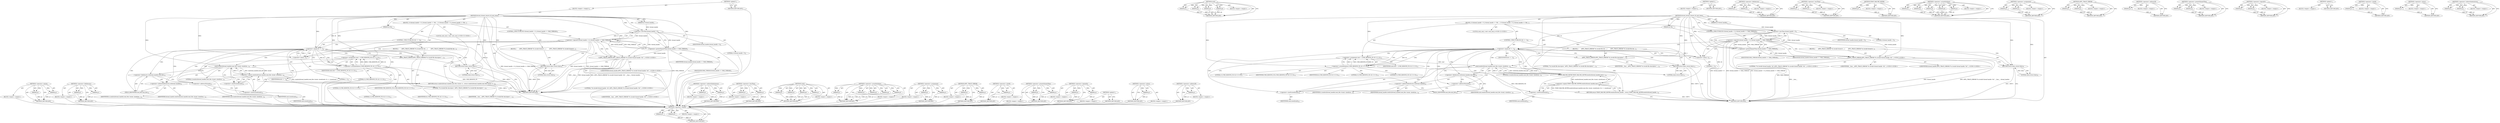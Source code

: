 digraph "&lt;operator&gt;.indirectIndexAccess" {
vulnerable_107 [label=<(METHOD,&lt;operator&gt;.equals)>];
vulnerable_108 [label=<(PARAM,p1)>];
vulnerable_109 [label=<(PARAM,p2)>];
vulnerable_110 [label=<(BLOCK,&lt;empty&gt;,&lt;empty&gt;)>];
vulnerable_111 [label=<(METHOD_RETURN,ANY)>];
vulnerable_136 [label=<(METHOD,&lt;operator&gt;.fieldAccess)>];
vulnerable_137 [label=<(PARAM,p1)>];
vulnerable_138 [label=<(PARAM,p2)>];
vulnerable_139 [label=<(BLOCK,&lt;empty&gt;,&lt;empty&gt;)>];
vulnerable_140 [label=<(METHOD_RETURN,ANY)>];
vulnerable_6 [label=<(METHOD,&lt;global&gt;)<SUB>1</SUB>>];
vulnerable_7 [label=<(BLOCK,&lt;empty&gt;,&lt;empty&gt;)<SUB>1</SUB>>];
vulnerable_8 [label=<(METHOD,btsock_thread_remove_fd_and_close)<SUB>1</SUB>>];
vulnerable_9 [label=<(PARAM,int thread_handle)<SUB>1</SUB>>];
vulnerable_10 [label=<(PARAM,int fd)<SUB>1</SUB>>];
vulnerable_11 [label=<(BLOCK,{
 if (thread_handle &lt; 0 || thread_handle &gt;= MA...,{
 if (thread_handle &lt; 0 || thread_handle &gt;= MA...)<SUB>2</SUB>>];
vulnerable_12 [label=<(CONTROL_STRUCTURE,IF,if (thread_handle &lt; 0 || thread_handle &gt;= MAX_THREAD))<SUB>3</SUB>>];
vulnerable_13 [label=<(&lt;operator&gt;.logicalOr,thread_handle &lt; 0 || thread_handle &gt;= MAX_THREAD)<SUB>3</SUB>>];
vulnerable_14 [label=<(&lt;operator&gt;.lessThan,thread_handle &lt; 0)<SUB>3</SUB>>];
vulnerable_15 [label=<(IDENTIFIER,thread_handle,thread_handle &lt; 0)<SUB>3</SUB>>];
vulnerable_16 [label=<(LITERAL,0,thread_handle &lt; 0)<SUB>3</SUB>>];
vulnerable_17 [label=<(&lt;operator&gt;.greaterEqualsThan,thread_handle &gt;= MAX_THREAD)<SUB>3</SUB>>];
vulnerable_18 [label=<(IDENTIFIER,thread_handle,thread_handle &gt;= MAX_THREAD)<SUB>3</SUB>>];
vulnerable_19 [label=<(IDENTIFIER,MAX_THREAD,thread_handle &gt;= MAX_THREAD)<SUB>3</SUB>>];
vulnerable_20 [label=<(BLOCK,{
        APPL_TRACE_ERROR(&quot;%s invalid thread h...,{
        APPL_TRACE_ERROR(&quot;%s invalid thread h...)<SUB>4</SUB>>];
vulnerable_21 [label="<(APPL_TRACE_ERROR,APPL_TRACE_ERROR(&quot;%s invalid thread handle: %d&quot;...)<SUB>5</SUB>>"];
vulnerable_22 [label="<(LITERAL,&quot;%s invalid thread handle: %d&quot;,APPL_TRACE_ERROR(&quot;%s invalid thread handle: %d&quot;...)<SUB>5</SUB>>"];
vulnerable_23 [label="<(IDENTIFIER,__func__,APPL_TRACE_ERROR(&quot;%s invalid thread handle: %d&quot;...)<SUB>5</SUB>>"];
vulnerable_24 [label="<(IDENTIFIER,thread_handle,APPL_TRACE_ERROR(&quot;%s invalid thread handle: %d&quot;...)<SUB>5</SUB>>"];
vulnerable_25 [label=<(RETURN,return false;,return false;)<SUB>6</SUB>>];
vulnerable_26 [label=<(LITERAL,false,return false;)<SUB>6</SUB>>];
vulnerable_27 [label=<(CONTROL_STRUCTURE,IF,if (fd == -1))<SUB>8</SUB>>];
vulnerable_28 [label=<(&lt;operator&gt;.equals,fd == -1)<SUB>8</SUB>>];
vulnerable_29 [label=<(IDENTIFIER,fd,fd == -1)<SUB>8</SUB>>];
vulnerable_30 [label=<(&lt;operator&gt;.minus,-1)<SUB>8</SUB>>];
vulnerable_31 [label=<(LITERAL,1,-1)<SUB>8</SUB>>];
vulnerable_32 [label=<(BLOCK,{
        APPL_TRACE_ERROR(&quot;%s invalid file des...,{
        APPL_TRACE_ERROR(&quot;%s invalid file des...)<SUB>9</SUB>>];
vulnerable_33 [label=<(APPL_TRACE_ERROR,APPL_TRACE_ERROR(&quot;%s invalid file descriptor.&quot;,...)<SUB>10</SUB>>];
vulnerable_34 [label=<(LITERAL,&quot;%s invalid file descriptor.&quot;,APPL_TRACE_ERROR(&quot;%s invalid file descriptor.&quot;,...)<SUB>10</SUB>>];
vulnerable_35 [label=<(IDENTIFIER,__func__,APPL_TRACE_ERROR(&quot;%s invalid file descriptor.&quot;,...)<SUB>10</SUB>>];
vulnerable_36 [label=<(RETURN,return false;,return false;)<SUB>11</SUB>>];
vulnerable_37 [label=<(LITERAL,false,return false;)<SUB>11</SUB>>];
vulnerable_38 [label="<(LOCAL,sock_cmd_t cmd: sock_cmd_t)<SUB>15</SUB>>"];
vulnerable_39 [label=<(&lt;operator&gt;.assignment,cmd = {CMD_REMOVE_FD, fd, 0, 0, 0})<SUB>15</SUB>>];
vulnerable_40 [label=<(IDENTIFIER,cmd,cmd = {CMD_REMOVE_FD, fd, 0, 0, 0})<SUB>15</SUB>>];
vulnerable_41 [label=<(&lt;operator&gt;.arrayInitializer,{CMD_REMOVE_FD, fd, 0, 0, 0})<SUB>15</SUB>>];
vulnerable_42 [label=<(IDENTIFIER,CMD_REMOVE_FD,{CMD_REMOVE_FD, fd, 0, 0, 0})<SUB>15</SUB>>];
vulnerable_43 [label=<(IDENTIFIER,fd,{CMD_REMOVE_FD, fd, 0, 0, 0})<SUB>15</SUB>>];
vulnerable_44 [label=<(LITERAL,0,{CMD_REMOVE_FD, fd, 0, 0, 0})<SUB>15</SUB>>];
vulnerable_45 [label=<(LITERAL,0,{CMD_REMOVE_FD, fd, 0, 0, 0})<SUB>15</SUB>>];
vulnerable_46 [label=<(LITERAL,0,{CMD_REMOVE_FD, fd, 0, 0, 0})<SUB>15</SUB>>];
vulnerable_47 [label=<(RETURN,return send(ts[thread_handle].cmd_fdw, &amp;cmd, si...,return send(ts[thread_handle].cmd_fdw, &amp;cmd, si...)<SUB>16</SUB>>];
vulnerable_48 [label=<(&lt;operator&gt;.equals,send(ts[thread_handle].cmd_fdw, &amp;cmd, sizeof(cm...)<SUB>16</SUB>>];
vulnerable_49 [label=<(send,send(ts[thread_handle].cmd_fdw, &amp;cmd, sizeof(cm...)<SUB>16</SUB>>];
vulnerable_50 [label=<(&lt;operator&gt;.fieldAccess,ts[thread_handle].cmd_fdw)<SUB>16</SUB>>];
vulnerable_51 [label=<(&lt;operator&gt;.indirectIndexAccess,ts[thread_handle])<SUB>16</SUB>>];
vulnerable_52 [label=<(IDENTIFIER,ts,send(ts[thread_handle].cmd_fdw, &amp;cmd, sizeof(cm...)<SUB>16</SUB>>];
vulnerable_53 [label=<(IDENTIFIER,thread_handle,send(ts[thread_handle].cmd_fdw, &amp;cmd, sizeof(cm...)<SUB>16</SUB>>];
vulnerable_54 [label=<(FIELD_IDENTIFIER,cmd_fdw,cmd_fdw)<SUB>16</SUB>>];
vulnerable_55 [label=<(&lt;operator&gt;.addressOf,&amp;cmd)<SUB>16</SUB>>];
vulnerable_56 [label=<(IDENTIFIER,cmd,send(ts[thread_handle].cmd_fdw, &amp;cmd, sizeof(cm...)<SUB>16</SUB>>];
vulnerable_57 [label=<(&lt;operator&gt;.sizeOf,sizeof(cmd))<SUB>16</SUB>>];
vulnerable_58 [label=<(IDENTIFIER,cmd,sizeof(cmd))<SUB>16</SUB>>];
vulnerable_59 [label=<(LITERAL,0,send(ts[thread_handle].cmd_fdw, &amp;cmd, sizeof(cm...)<SUB>16</SUB>>];
vulnerable_60 [label=<(&lt;operator&gt;.sizeOf,sizeof(cmd))<SUB>16</SUB>>];
vulnerable_61 [label=<(IDENTIFIER,cmd,sizeof(cmd))<SUB>16</SUB>>];
vulnerable_62 [label=<(METHOD_RETURN,bool)<SUB>1</SUB>>];
vulnerable_64 [label=<(METHOD_RETURN,ANY)<SUB>1</SUB>>];
vulnerable_141 [label=<(METHOD,&lt;operator&gt;.indirectIndexAccess)>];
vulnerable_142 [label=<(PARAM,p1)>];
vulnerable_143 [label=<(PARAM,p2)>];
vulnerable_144 [label=<(BLOCK,&lt;empty&gt;,&lt;empty&gt;)>];
vulnerable_145 [label=<(METHOD_RETURN,ANY)>];
vulnerable_92 [label=<(METHOD,&lt;operator&gt;.lessThan)>];
vulnerable_93 [label=<(PARAM,p1)>];
vulnerable_94 [label=<(PARAM,p2)>];
vulnerable_95 [label=<(BLOCK,&lt;empty&gt;,&lt;empty&gt;)>];
vulnerable_96 [label=<(METHOD_RETURN,ANY)>];
vulnerable_129 [label=<(METHOD,send)>];
vulnerable_130 [label=<(PARAM,p1)>];
vulnerable_131 [label=<(PARAM,p2)>];
vulnerable_132 [label=<(PARAM,p3)>];
vulnerable_133 [label=<(PARAM,p4)>];
vulnerable_134 [label=<(BLOCK,&lt;empty&gt;,&lt;empty&gt;)>];
vulnerable_135 [label=<(METHOD_RETURN,ANY)>];
vulnerable_121 [label=<(METHOD,&lt;operator&gt;.arrayInitializer)>];
vulnerable_122 [label=<(PARAM,p1)>];
vulnerable_123 [label=<(PARAM,p2)>];
vulnerable_124 [label=<(PARAM,p3)>];
vulnerable_125 [label=<(PARAM,p4)>];
vulnerable_126 [label=<(PARAM,p5)>];
vulnerable_127 [label=<(BLOCK,&lt;empty&gt;,&lt;empty&gt;)>];
vulnerable_128 [label=<(METHOD_RETURN,ANY)>];
vulnerable_116 [label=<(METHOD,&lt;operator&gt;.assignment)>];
vulnerable_117 [label=<(PARAM,p1)>];
vulnerable_118 [label=<(PARAM,p2)>];
vulnerable_119 [label=<(BLOCK,&lt;empty&gt;,&lt;empty&gt;)>];
vulnerable_120 [label=<(METHOD_RETURN,ANY)>];
vulnerable_102 [label=<(METHOD,APPL_TRACE_ERROR)>];
vulnerable_103 [label=<(PARAM,p1)>];
vulnerable_104 [label=<(PARAM,p2)>];
vulnerable_105 [label=<(BLOCK,&lt;empty&gt;,&lt;empty&gt;)>];
vulnerable_106 [label=<(METHOD_RETURN,ANY)>];
vulnerable_150 [label=<(METHOD,&lt;operator&gt;.sizeOf)>];
vulnerable_151 [label=<(PARAM,p1)>];
vulnerable_152 [label=<(BLOCK,&lt;empty&gt;,&lt;empty&gt;)>];
vulnerable_153 [label=<(METHOD_RETURN,ANY)>];
vulnerable_97 [label=<(METHOD,&lt;operator&gt;.greaterEqualsThan)>];
vulnerable_98 [label=<(PARAM,p1)>];
vulnerable_99 [label=<(PARAM,p2)>];
vulnerable_100 [label=<(BLOCK,&lt;empty&gt;,&lt;empty&gt;)>];
vulnerable_101 [label=<(METHOD_RETURN,ANY)>];
vulnerable_87 [label=<(METHOD,&lt;operator&gt;.logicalOr)>];
vulnerable_88 [label=<(PARAM,p1)>];
vulnerable_89 [label=<(PARAM,p2)>];
vulnerable_90 [label=<(BLOCK,&lt;empty&gt;,&lt;empty&gt;)>];
vulnerable_91 [label=<(METHOD_RETURN,ANY)>];
vulnerable_81 [label=<(METHOD,&lt;global&gt;)<SUB>1</SUB>>];
vulnerable_82 [label=<(BLOCK,&lt;empty&gt;,&lt;empty&gt;)>];
vulnerable_83 [label=<(METHOD_RETURN,ANY)>];
vulnerable_112 [label=<(METHOD,&lt;operator&gt;.minus)>];
vulnerable_113 [label=<(PARAM,p1)>];
vulnerable_114 [label=<(BLOCK,&lt;empty&gt;,&lt;empty&gt;)>];
vulnerable_115 [label=<(METHOD_RETURN,ANY)>];
vulnerable_146 [label=<(METHOD,&lt;operator&gt;.addressOf)>];
vulnerable_147 [label=<(PARAM,p1)>];
vulnerable_148 [label=<(BLOCK,&lt;empty&gt;,&lt;empty&gt;)>];
vulnerable_149 [label=<(METHOD_RETURN,ANY)>];
fixed_108 [label=<(METHOD,&lt;operator&gt;.equals)>];
fixed_109 [label=<(PARAM,p1)>];
fixed_110 [label=<(PARAM,p2)>];
fixed_111 [label=<(BLOCK,&lt;empty&gt;,&lt;empty&gt;)>];
fixed_112 [label=<(METHOD_RETURN,ANY)>];
fixed_134 [label=<(METHOD,send)>];
fixed_135 [label=<(PARAM,p1)>];
fixed_136 [label=<(PARAM,p2)>];
fixed_137 [label=<(PARAM,p3)>];
fixed_138 [label=<(PARAM,p4)>];
fixed_139 [label=<(BLOCK,&lt;empty&gt;,&lt;empty&gt;)>];
fixed_140 [label=<(METHOD_RETURN,ANY)>];
fixed_6 [label=<(METHOD,&lt;global&gt;)<SUB>1</SUB>>];
fixed_7 [label=<(BLOCK,&lt;empty&gt;,&lt;empty&gt;)<SUB>1</SUB>>];
fixed_8 [label=<(METHOD,btsock_thread_remove_fd_and_close)<SUB>1</SUB>>];
fixed_9 [label=<(PARAM,int thread_handle)<SUB>1</SUB>>];
fixed_10 [label=<(PARAM,int fd)<SUB>1</SUB>>];
fixed_11 [label=<(BLOCK,{
 if (thread_handle &lt; 0 || thread_handle &gt;= MA...,{
 if (thread_handle &lt; 0 || thread_handle &gt;= MA...)<SUB>2</SUB>>];
fixed_12 [label=<(CONTROL_STRUCTURE,IF,if (thread_handle &lt; 0 || thread_handle &gt;= MAX_THREAD))<SUB>3</SUB>>];
fixed_13 [label=<(&lt;operator&gt;.logicalOr,thread_handle &lt; 0 || thread_handle &gt;= MAX_THREAD)<SUB>3</SUB>>];
fixed_14 [label=<(&lt;operator&gt;.lessThan,thread_handle &lt; 0)<SUB>3</SUB>>];
fixed_15 [label=<(IDENTIFIER,thread_handle,thread_handle &lt; 0)<SUB>3</SUB>>];
fixed_16 [label=<(LITERAL,0,thread_handle &lt; 0)<SUB>3</SUB>>];
fixed_17 [label=<(&lt;operator&gt;.greaterEqualsThan,thread_handle &gt;= MAX_THREAD)<SUB>3</SUB>>];
fixed_18 [label=<(IDENTIFIER,thread_handle,thread_handle &gt;= MAX_THREAD)<SUB>3</SUB>>];
fixed_19 [label=<(IDENTIFIER,MAX_THREAD,thread_handle &gt;= MAX_THREAD)<SUB>3</SUB>>];
fixed_20 [label=<(BLOCK,{
        APPL_TRACE_ERROR(&quot;%s invalid thread h...,{
        APPL_TRACE_ERROR(&quot;%s invalid thread h...)<SUB>4</SUB>>];
fixed_21 [label="<(APPL_TRACE_ERROR,APPL_TRACE_ERROR(&quot;%s invalid thread handle: %d&quot;...)<SUB>5</SUB>>"];
fixed_22 [label="<(LITERAL,&quot;%s invalid thread handle: %d&quot;,APPL_TRACE_ERROR(&quot;%s invalid thread handle: %d&quot;...)<SUB>5</SUB>>"];
fixed_23 [label="<(IDENTIFIER,__func__,APPL_TRACE_ERROR(&quot;%s invalid thread handle: %d&quot;...)<SUB>5</SUB>>"];
fixed_24 [label="<(IDENTIFIER,thread_handle,APPL_TRACE_ERROR(&quot;%s invalid thread handle: %d&quot;...)<SUB>5</SUB>>"];
fixed_25 [label=<(RETURN,return false;,return false;)<SUB>6</SUB>>];
fixed_26 [label=<(LITERAL,false,return false;)<SUB>6</SUB>>];
fixed_27 [label=<(CONTROL_STRUCTURE,IF,if (fd == -1))<SUB>8</SUB>>];
fixed_28 [label=<(&lt;operator&gt;.equals,fd == -1)<SUB>8</SUB>>];
fixed_29 [label=<(IDENTIFIER,fd,fd == -1)<SUB>8</SUB>>];
fixed_30 [label=<(&lt;operator&gt;.minus,-1)<SUB>8</SUB>>];
fixed_31 [label=<(LITERAL,1,-1)<SUB>8</SUB>>];
fixed_32 [label=<(BLOCK,{
        APPL_TRACE_ERROR(&quot;%s invalid file des...,{
        APPL_TRACE_ERROR(&quot;%s invalid file des...)<SUB>9</SUB>>];
fixed_33 [label=<(APPL_TRACE_ERROR,APPL_TRACE_ERROR(&quot;%s invalid file descriptor.&quot;,...)<SUB>10</SUB>>];
fixed_34 [label=<(LITERAL,&quot;%s invalid file descriptor.&quot;,APPL_TRACE_ERROR(&quot;%s invalid file descriptor.&quot;,...)<SUB>10</SUB>>];
fixed_35 [label=<(IDENTIFIER,__func__,APPL_TRACE_ERROR(&quot;%s invalid file descriptor.&quot;,...)<SUB>10</SUB>>];
fixed_36 [label=<(RETURN,return false;,return false;)<SUB>11</SUB>>];
fixed_37 [label=<(LITERAL,false,return false;)<SUB>11</SUB>>];
fixed_38 [label="<(LOCAL,sock_cmd_t cmd: sock_cmd_t)<SUB>15</SUB>>"];
fixed_39 [label=<(&lt;operator&gt;.assignment,cmd = {CMD_REMOVE_FD, fd, 0, 0, 0})<SUB>15</SUB>>];
fixed_40 [label=<(IDENTIFIER,cmd,cmd = {CMD_REMOVE_FD, fd, 0, 0, 0})<SUB>15</SUB>>];
fixed_41 [label=<(&lt;operator&gt;.arrayInitializer,{CMD_REMOVE_FD, fd, 0, 0, 0})<SUB>15</SUB>>];
fixed_42 [label=<(IDENTIFIER,CMD_REMOVE_FD,{CMD_REMOVE_FD, fd, 0, 0, 0})<SUB>15</SUB>>];
fixed_43 [label=<(IDENTIFIER,fd,{CMD_REMOVE_FD, fd, 0, 0, 0})<SUB>15</SUB>>];
fixed_44 [label=<(LITERAL,0,{CMD_REMOVE_FD, fd, 0, 0, 0})<SUB>15</SUB>>];
fixed_45 [label=<(LITERAL,0,{CMD_REMOVE_FD, fd, 0, 0, 0})<SUB>15</SUB>>];
fixed_46 [label=<(LITERAL,0,{CMD_REMOVE_FD, fd, 0, 0, 0})<SUB>15</SUB>>];
fixed_47 [label=<(RETURN,return TEMP_FAILURE_RETRY(send(ts[thread_handle...,return TEMP_FAILURE_RETRY(send(ts[thread_handle...)<SUB>16</SUB>>];
fixed_48 [label=<(&lt;operator&gt;.equals,TEMP_FAILURE_RETRY(send(ts[thread_handle].cmd_f...)<SUB>16</SUB>>];
fixed_49 [label=<(TEMP_FAILURE_RETRY,TEMP_FAILURE_RETRY(send(ts[thread_handle].cmd_f...)<SUB>16</SUB>>];
fixed_50 [label=<(send,send(ts[thread_handle].cmd_fdw, &amp;cmd, sizeof(cm...)<SUB>16</SUB>>];
fixed_51 [label=<(&lt;operator&gt;.fieldAccess,ts[thread_handle].cmd_fdw)<SUB>16</SUB>>];
fixed_52 [label=<(&lt;operator&gt;.indirectIndexAccess,ts[thread_handle])<SUB>16</SUB>>];
fixed_53 [label=<(IDENTIFIER,ts,send(ts[thread_handle].cmd_fdw, &amp;cmd, sizeof(cm...)<SUB>16</SUB>>];
fixed_54 [label=<(IDENTIFIER,thread_handle,send(ts[thread_handle].cmd_fdw, &amp;cmd, sizeof(cm...)<SUB>16</SUB>>];
fixed_55 [label=<(FIELD_IDENTIFIER,cmd_fdw,cmd_fdw)<SUB>16</SUB>>];
fixed_56 [label=<(&lt;operator&gt;.addressOf,&amp;cmd)<SUB>16</SUB>>];
fixed_57 [label=<(IDENTIFIER,cmd,send(ts[thread_handle].cmd_fdw, &amp;cmd, sizeof(cm...)<SUB>16</SUB>>];
fixed_58 [label=<(&lt;operator&gt;.sizeOf,sizeof(cmd))<SUB>16</SUB>>];
fixed_59 [label=<(IDENTIFIER,cmd,sizeof(cmd))<SUB>16</SUB>>];
fixed_60 [label=<(LITERAL,0,send(ts[thread_handle].cmd_fdw, &amp;cmd, sizeof(cm...)<SUB>16</SUB>>];
fixed_61 [label=<(&lt;operator&gt;.sizeOf,sizeof(cmd))<SUB>16</SUB>>];
fixed_62 [label=<(IDENTIFIER,cmd,sizeof(cmd))<SUB>16</SUB>>];
fixed_63 [label=<(METHOD_RETURN,bool)<SUB>1</SUB>>];
fixed_65 [label=<(METHOD_RETURN,ANY)<SUB>1</SUB>>];
fixed_141 [label=<(METHOD,&lt;operator&gt;.fieldAccess)>];
fixed_142 [label=<(PARAM,p1)>];
fixed_143 [label=<(PARAM,p2)>];
fixed_144 [label=<(BLOCK,&lt;empty&gt;,&lt;empty&gt;)>];
fixed_145 [label=<(METHOD_RETURN,ANY)>];
fixed_93 [label=<(METHOD,&lt;operator&gt;.lessThan)>];
fixed_94 [label=<(PARAM,p1)>];
fixed_95 [label=<(PARAM,p2)>];
fixed_96 [label=<(BLOCK,&lt;empty&gt;,&lt;empty&gt;)>];
fixed_97 [label=<(METHOD_RETURN,ANY)>];
fixed_130 [label=<(METHOD,TEMP_FAILURE_RETRY)>];
fixed_131 [label=<(PARAM,p1)>];
fixed_132 [label=<(BLOCK,&lt;empty&gt;,&lt;empty&gt;)>];
fixed_133 [label=<(METHOD_RETURN,ANY)>];
fixed_122 [label=<(METHOD,&lt;operator&gt;.arrayInitializer)>];
fixed_123 [label=<(PARAM,p1)>];
fixed_124 [label=<(PARAM,p2)>];
fixed_125 [label=<(PARAM,p3)>];
fixed_126 [label=<(PARAM,p4)>];
fixed_127 [label=<(PARAM,p5)>];
fixed_128 [label=<(BLOCK,&lt;empty&gt;,&lt;empty&gt;)>];
fixed_129 [label=<(METHOD_RETURN,ANY)>];
fixed_117 [label=<(METHOD,&lt;operator&gt;.assignment)>];
fixed_118 [label=<(PARAM,p1)>];
fixed_119 [label=<(PARAM,p2)>];
fixed_120 [label=<(BLOCK,&lt;empty&gt;,&lt;empty&gt;)>];
fixed_121 [label=<(METHOD_RETURN,ANY)>];
fixed_103 [label=<(METHOD,APPL_TRACE_ERROR)>];
fixed_104 [label=<(PARAM,p1)>];
fixed_105 [label=<(PARAM,p2)>];
fixed_106 [label=<(BLOCK,&lt;empty&gt;,&lt;empty&gt;)>];
fixed_107 [label=<(METHOD_RETURN,ANY)>];
fixed_151 [label=<(METHOD,&lt;operator&gt;.addressOf)>];
fixed_152 [label=<(PARAM,p1)>];
fixed_153 [label=<(BLOCK,&lt;empty&gt;,&lt;empty&gt;)>];
fixed_154 [label=<(METHOD_RETURN,ANY)>];
fixed_98 [label=<(METHOD,&lt;operator&gt;.greaterEqualsThan)>];
fixed_99 [label=<(PARAM,p1)>];
fixed_100 [label=<(PARAM,p2)>];
fixed_101 [label=<(BLOCK,&lt;empty&gt;,&lt;empty&gt;)>];
fixed_102 [label=<(METHOD_RETURN,ANY)>];
fixed_88 [label=<(METHOD,&lt;operator&gt;.logicalOr)>];
fixed_89 [label=<(PARAM,p1)>];
fixed_90 [label=<(PARAM,p2)>];
fixed_91 [label=<(BLOCK,&lt;empty&gt;,&lt;empty&gt;)>];
fixed_92 [label=<(METHOD_RETURN,ANY)>];
fixed_82 [label=<(METHOD,&lt;global&gt;)<SUB>1</SUB>>];
fixed_83 [label=<(BLOCK,&lt;empty&gt;,&lt;empty&gt;)>];
fixed_84 [label=<(METHOD_RETURN,ANY)>];
fixed_155 [label=<(METHOD,&lt;operator&gt;.sizeOf)>];
fixed_156 [label=<(PARAM,p1)>];
fixed_157 [label=<(BLOCK,&lt;empty&gt;,&lt;empty&gt;)>];
fixed_158 [label=<(METHOD_RETURN,ANY)>];
fixed_113 [label=<(METHOD,&lt;operator&gt;.minus)>];
fixed_114 [label=<(PARAM,p1)>];
fixed_115 [label=<(BLOCK,&lt;empty&gt;,&lt;empty&gt;)>];
fixed_116 [label=<(METHOD_RETURN,ANY)>];
fixed_146 [label=<(METHOD,&lt;operator&gt;.indirectIndexAccess)>];
fixed_147 [label=<(PARAM,p1)>];
fixed_148 [label=<(PARAM,p2)>];
fixed_149 [label=<(BLOCK,&lt;empty&gt;,&lt;empty&gt;)>];
fixed_150 [label=<(METHOD_RETURN,ANY)>];
vulnerable_107 -> vulnerable_108  [key=0, label="AST: "];
vulnerable_107 -> vulnerable_108  [key=1, label="DDG: "];
vulnerable_107 -> vulnerable_110  [key=0, label="AST: "];
vulnerable_107 -> vulnerable_109  [key=0, label="AST: "];
vulnerable_107 -> vulnerable_109  [key=1, label="DDG: "];
vulnerable_107 -> vulnerable_111  [key=0, label="AST: "];
vulnerable_107 -> vulnerable_111  [key=1, label="CFG: "];
vulnerable_108 -> vulnerable_111  [key=0, label="DDG: p1"];
vulnerable_109 -> vulnerable_111  [key=0, label="DDG: p2"];
vulnerable_110 -> fixed_108  [key=0];
vulnerable_111 -> fixed_108  [key=0];
vulnerable_136 -> vulnerable_137  [key=0, label="AST: "];
vulnerable_136 -> vulnerable_137  [key=1, label="DDG: "];
vulnerable_136 -> vulnerable_139  [key=0, label="AST: "];
vulnerable_136 -> vulnerable_138  [key=0, label="AST: "];
vulnerable_136 -> vulnerable_138  [key=1, label="DDG: "];
vulnerable_136 -> vulnerable_140  [key=0, label="AST: "];
vulnerable_136 -> vulnerable_140  [key=1, label="CFG: "];
vulnerable_137 -> vulnerable_140  [key=0, label="DDG: p1"];
vulnerable_138 -> vulnerable_140  [key=0, label="DDG: p2"];
vulnerable_139 -> fixed_108  [key=0];
vulnerable_140 -> fixed_108  [key=0];
vulnerable_6 -> vulnerable_7  [key=0, label="AST: "];
vulnerable_6 -> vulnerable_64  [key=0, label="AST: "];
vulnerable_6 -> vulnerable_64  [key=1, label="CFG: "];
vulnerable_7 -> vulnerable_8  [key=0, label="AST: "];
vulnerable_8 -> vulnerable_9  [key=0, label="AST: "];
vulnerable_8 -> vulnerable_9  [key=1, label="DDG: "];
vulnerable_8 -> vulnerable_10  [key=0, label="AST: "];
vulnerable_8 -> vulnerable_10  [key=1, label="DDG: "];
vulnerable_8 -> vulnerable_11  [key=0, label="AST: "];
vulnerable_8 -> vulnerable_62  [key=0, label="AST: "];
vulnerable_8 -> vulnerable_14  [key=0, label="CFG: "];
vulnerable_8 -> vulnerable_14  [key=1, label="DDG: "];
vulnerable_8 -> vulnerable_25  [key=0, label="DDG: "];
vulnerable_8 -> vulnerable_28  [key=0, label="DDG: "];
vulnerable_8 -> vulnerable_36  [key=0, label="DDG: "];
vulnerable_8 -> vulnerable_41  [key=0, label="DDG: "];
vulnerable_8 -> vulnerable_17  [key=0, label="DDG: "];
vulnerable_8 -> vulnerable_21  [key=0, label="DDG: "];
vulnerable_8 -> vulnerable_26  [key=0, label="DDG: "];
vulnerable_8 -> vulnerable_30  [key=0, label="DDG: "];
vulnerable_8 -> vulnerable_33  [key=0, label="DDG: "];
vulnerable_8 -> vulnerable_37  [key=0, label="DDG: "];
vulnerable_8 -> vulnerable_49  [key=0, label="DDG: "];
vulnerable_9 -> vulnerable_14  [key=0, label="DDG: thread_handle"];
vulnerable_10 -> vulnerable_62  [key=0, label="DDG: fd"];
vulnerable_10 -> vulnerable_28  [key=0, label="DDG: fd"];
vulnerable_11 -> vulnerable_12  [key=0, label="AST: "];
vulnerable_11 -> vulnerable_27  [key=0, label="AST: "];
vulnerable_11 -> vulnerable_38  [key=0, label="AST: "];
vulnerable_11 -> vulnerable_39  [key=0, label="AST: "];
vulnerable_11 -> vulnerable_47  [key=0, label="AST: "];
vulnerable_12 -> vulnerable_13  [key=0, label="AST: "];
vulnerable_12 -> vulnerable_20  [key=0, label="AST: "];
vulnerable_13 -> vulnerable_14  [key=0, label="AST: "];
vulnerable_13 -> vulnerable_17  [key=0, label="AST: "];
vulnerable_13 -> vulnerable_21  [key=0, label="CFG: "];
vulnerable_13 -> vulnerable_21  [key=1, label="CDG: "];
vulnerable_13 -> vulnerable_30  [key=0, label="CFG: "];
vulnerable_13 -> vulnerable_30  [key=1, label="CDG: "];
vulnerable_13 -> vulnerable_62  [key=0, label="DDG: thread_handle &lt; 0"];
vulnerable_13 -> vulnerable_62  [key=1, label="DDG: thread_handle &gt;= MAX_THREAD"];
vulnerable_13 -> vulnerable_62  [key=2, label="DDG: thread_handle &lt; 0 || thread_handle &gt;= MAX_THREAD"];
vulnerable_13 -> vulnerable_28  [key=0, label="CDG: "];
vulnerable_13 -> vulnerable_25  [key=0, label="CDG: "];
vulnerable_14 -> vulnerable_15  [key=0, label="AST: "];
vulnerable_14 -> vulnerable_16  [key=0, label="AST: "];
vulnerable_14 -> vulnerable_13  [key=0, label="CFG: "];
vulnerable_14 -> vulnerable_13  [key=1, label="DDG: thread_handle"];
vulnerable_14 -> vulnerable_13  [key=2, label="DDG: 0"];
vulnerable_14 -> vulnerable_17  [key=0, label="CFG: "];
vulnerable_14 -> vulnerable_17  [key=1, label="DDG: thread_handle"];
vulnerable_14 -> vulnerable_17  [key=2, label="CDG: "];
vulnerable_14 -> vulnerable_21  [key=0, label="DDG: thread_handle"];
vulnerable_15 -> fixed_108  [key=0];
vulnerable_16 -> fixed_108  [key=0];
vulnerable_17 -> vulnerable_18  [key=0, label="AST: "];
vulnerable_17 -> vulnerable_19  [key=0, label="AST: "];
vulnerable_17 -> vulnerable_13  [key=0, label="CFG: "];
vulnerable_17 -> vulnerable_13  [key=1, label="DDG: thread_handle"];
vulnerable_17 -> vulnerable_13  [key=2, label="DDG: MAX_THREAD"];
vulnerable_17 -> vulnerable_62  [key=0, label="DDG: MAX_THREAD"];
vulnerable_17 -> vulnerable_21  [key=0, label="DDG: thread_handle"];
vulnerable_18 -> fixed_108  [key=0];
vulnerable_19 -> fixed_108  [key=0];
vulnerable_20 -> vulnerable_21  [key=0, label="AST: "];
vulnerable_20 -> vulnerable_25  [key=0, label="AST: "];
vulnerable_21 -> vulnerable_22  [key=0, label="AST: "];
vulnerable_21 -> vulnerable_23  [key=0, label="AST: "];
vulnerable_21 -> vulnerable_24  [key=0, label="AST: "];
vulnerable_21 -> vulnerable_25  [key=0, label="CFG: "];
vulnerable_21 -> vulnerable_62  [key=0, label="DDG: __func__"];
vulnerable_21 -> vulnerable_62  [key=1, label="DDG: thread_handle"];
vulnerable_21 -> vulnerable_62  [key=2, label="DDG: APPL_TRACE_ERROR(&quot;%s invalid thread handle: %d&quot;, __func__, thread_handle)"];
vulnerable_22 -> fixed_108  [key=0];
vulnerable_23 -> fixed_108  [key=0];
vulnerable_24 -> fixed_108  [key=0];
vulnerable_25 -> vulnerable_26  [key=0, label="AST: "];
vulnerable_25 -> vulnerable_62  [key=0, label="CFG: "];
vulnerable_25 -> vulnerable_62  [key=1, label="DDG: &lt;RET&gt;"];
vulnerable_26 -> vulnerable_25  [key=0, label="DDG: false"];
vulnerable_27 -> vulnerable_28  [key=0, label="AST: "];
vulnerable_27 -> vulnerable_32  [key=0, label="AST: "];
vulnerable_28 -> vulnerable_29  [key=0, label="AST: "];
vulnerable_28 -> vulnerable_30  [key=0, label="AST: "];
vulnerable_28 -> vulnerable_33  [key=0, label="CFG: "];
vulnerable_28 -> vulnerable_33  [key=1, label="CDG: "];
vulnerable_28 -> vulnerable_41  [key=0, label="CFG: "];
vulnerable_28 -> vulnerable_41  [key=1, label="DDG: fd"];
vulnerable_28 -> vulnerable_41  [key=2, label="CDG: "];
vulnerable_28 -> vulnerable_47  [key=0, label="CDG: "];
vulnerable_28 -> vulnerable_48  [key=0, label="CDG: "];
vulnerable_28 -> vulnerable_49  [key=0, label="CDG: "];
vulnerable_28 -> vulnerable_60  [key=0, label="CDG: "];
vulnerable_28 -> vulnerable_51  [key=0, label="CDG: "];
vulnerable_28 -> vulnerable_57  [key=0, label="CDG: "];
vulnerable_28 -> vulnerable_36  [key=0, label="CDG: "];
vulnerable_28 -> vulnerable_50  [key=0, label="CDG: "];
vulnerable_28 -> vulnerable_55  [key=0, label="CDG: "];
vulnerable_28 -> vulnerable_54  [key=0, label="CDG: "];
vulnerable_28 -> vulnerable_39  [key=0, label="CDG: "];
vulnerable_29 -> fixed_108  [key=0];
vulnerable_30 -> vulnerable_31  [key=0, label="AST: "];
vulnerable_30 -> vulnerable_28  [key=0, label="CFG: "];
vulnerable_30 -> vulnerable_28  [key=1, label="DDG: 1"];
vulnerable_31 -> fixed_108  [key=0];
vulnerable_32 -> vulnerable_33  [key=0, label="AST: "];
vulnerable_32 -> vulnerable_36  [key=0, label="AST: "];
vulnerable_33 -> vulnerable_34  [key=0, label="AST: "];
vulnerable_33 -> vulnerable_35  [key=0, label="AST: "];
vulnerable_33 -> vulnerable_36  [key=0, label="CFG: "];
vulnerable_34 -> fixed_108  [key=0];
vulnerable_35 -> fixed_108  [key=0];
vulnerable_36 -> vulnerable_37  [key=0, label="AST: "];
vulnerable_36 -> vulnerable_62  [key=0, label="CFG: "];
vulnerable_36 -> vulnerable_62  [key=1, label="DDG: &lt;RET&gt;"];
vulnerable_37 -> vulnerable_36  [key=0, label="DDG: false"];
vulnerable_38 -> fixed_108  [key=0];
vulnerable_39 -> vulnerable_40  [key=0, label="AST: "];
vulnerable_39 -> vulnerable_41  [key=0, label="AST: "];
vulnerable_39 -> vulnerable_51  [key=0, label="CFG: "];
vulnerable_39 -> vulnerable_49  [key=0, label="DDG: cmd"];
vulnerable_40 -> fixed_108  [key=0];
vulnerable_41 -> vulnerable_42  [key=0, label="AST: "];
vulnerable_41 -> vulnerable_43  [key=0, label="AST: "];
vulnerable_41 -> vulnerable_44  [key=0, label="AST: "];
vulnerable_41 -> vulnerable_45  [key=0, label="AST: "];
vulnerable_41 -> vulnerable_46  [key=0, label="AST: "];
vulnerable_41 -> vulnerable_39  [key=0, label="CFG: "];
vulnerable_41 -> vulnerable_39  [key=1, label="DDG: 0"];
vulnerable_41 -> vulnerable_39  [key=2, label="DDG: CMD_REMOVE_FD"];
vulnerable_41 -> vulnerable_39  [key=3, label="DDG: fd"];
vulnerable_41 -> vulnerable_62  [key=0, label="DDG: CMD_REMOVE_FD"];
vulnerable_42 -> fixed_108  [key=0];
vulnerable_43 -> fixed_108  [key=0];
vulnerable_44 -> fixed_108  [key=0];
vulnerable_45 -> fixed_108  [key=0];
vulnerable_46 -> fixed_108  [key=0];
vulnerable_47 -> vulnerable_48  [key=0, label="AST: "];
vulnerable_47 -> vulnerable_62  [key=0, label="CFG: "];
vulnerable_47 -> vulnerable_62  [key=1, label="DDG: &lt;RET&gt;"];
vulnerable_48 -> vulnerable_49  [key=0, label="AST: "];
vulnerable_48 -> vulnerable_60  [key=0, label="AST: "];
vulnerable_48 -> vulnerable_47  [key=0, label="CFG: "];
vulnerable_48 -> vulnerable_47  [key=1, label="DDG: send(ts[thread_handle].cmd_fdw, &amp;cmd, sizeof(cmd), 0) == sizeof(cmd)"];
vulnerable_49 -> vulnerable_50  [key=0, label="AST: "];
vulnerable_49 -> vulnerable_55  [key=0, label="AST: "];
vulnerable_49 -> vulnerable_57  [key=0, label="AST: "];
vulnerable_49 -> vulnerable_59  [key=0, label="AST: "];
vulnerable_49 -> vulnerable_60  [key=0, label="CFG: "];
vulnerable_49 -> vulnerable_48  [key=0, label="DDG: ts[thread_handle].cmd_fdw"];
vulnerable_49 -> vulnerable_48  [key=1, label="DDG: &amp;cmd"];
vulnerable_49 -> vulnerable_48  [key=2, label="DDG: 0"];
vulnerable_50 -> vulnerable_51  [key=0, label="AST: "];
vulnerable_50 -> vulnerable_54  [key=0, label="AST: "];
vulnerable_50 -> vulnerable_55  [key=0, label="CFG: "];
vulnerable_51 -> vulnerable_52  [key=0, label="AST: "];
vulnerable_51 -> vulnerable_53  [key=0, label="AST: "];
vulnerable_51 -> vulnerable_54  [key=0, label="CFG: "];
vulnerable_52 -> fixed_108  [key=0];
vulnerable_53 -> fixed_108  [key=0];
vulnerable_54 -> vulnerable_50  [key=0, label="CFG: "];
vulnerable_55 -> vulnerable_56  [key=0, label="AST: "];
vulnerable_55 -> vulnerable_57  [key=0, label="CFG: "];
vulnerable_56 -> fixed_108  [key=0];
vulnerable_57 -> vulnerable_58  [key=0, label="AST: "];
vulnerable_57 -> vulnerable_49  [key=0, label="CFG: "];
vulnerable_58 -> fixed_108  [key=0];
vulnerable_59 -> fixed_108  [key=0];
vulnerable_60 -> vulnerable_61  [key=0, label="AST: "];
vulnerable_60 -> vulnerable_48  [key=0, label="CFG: "];
vulnerable_61 -> fixed_108  [key=0];
vulnerable_62 -> fixed_108  [key=0];
vulnerable_64 -> fixed_108  [key=0];
vulnerable_141 -> vulnerable_142  [key=0, label="AST: "];
vulnerable_141 -> vulnerable_142  [key=1, label="DDG: "];
vulnerable_141 -> vulnerable_144  [key=0, label="AST: "];
vulnerable_141 -> vulnerable_143  [key=0, label="AST: "];
vulnerable_141 -> vulnerable_143  [key=1, label="DDG: "];
vulnerable_141 -> vulnerable_145  [key=0, label="AST: "];
vulnerable_141 -> vulnerable_145  [key=1, label="CFG: "];
vulnerable_142 -> vulnerable_145  [key=0, label="DDG: p1"];
vulnerable_143 -> vulnerable_145  [key=0, label="DDG: p2"];
vulnerable_144 -> fixed_108  [key=0];
vulnerable_145 -> fixed_108  [key=0];
vulnerable_92 -> vulnerable_93  [key=0, label="AST: "];
vulnerable_92 -> vulnerable_93  [key=1, label="DDG: "];
vulnerable_92 -> vulnerable_95  [key=0, label="AST: "];
vulnerable_92 -> vulnerable_94  [key=0, label="AST: "];
vulnerable_92 -> vulnerable_94  [key=1, label="DDG: "];
vulnerable_92 -> vulnerable_96  [key=0, label="AST: "];
vulnerable_92 -> vulnerable_96  [key=1, label="CFG: "];
vulnerable_93 -> vulnerable_96  [key=0, label="DDG: p1"];
vulnerable_94 -> vulnerable_96  [key=0, label="DDG: p2"];
vulnerable_95 -> fixed_108  [key=0];
vulnerable_96 -> fixed_108  [key=0];
vulnerable_129 -> vulnerable_130  [key=0, label="AST: "];
vulnerable_129 -> vulnerable_130  [key=1, label="DDG: "];
vulnerable_129 -> vulnerable_134  [key=0, label="AST: "];
vulnerable_129 -> vulnerable_131  [key=0, label="AST: "];
vulnerable_129 -> vulnerable_131  [key=1, label="DDG: "];
vulnerable_129 -> vulnerable_135  [key=0, label="AST: "];
vulnerable_129 -> vulnerable_135  [key=1, label="CFG: "];
vulnerable_129 -> vulnerable_132  [key=0, label="AST: "];
vulnerable_129 -> vulnerable_132  [key=1, label="DDG: "];
vulnerable_129 -> vulnerable_133  [key=0, label="AST: "];
vulnerable_129 -> vulnerable_133  [key=1, label="DDG: "];
vulnerable_130 -> vulnerable_135  [key=0, label="DDG: p1"];
vulnerable_131 -> vulnerable_135  [key=0, label="DDG: p2"];
vulnerable_132 -> vulnerable_135  [key=0, label="DDG: p3"];
vulnerable_133 -> vulnerable_135  [key=0, label="DDG: p4"];
vulnerable_134 -> fixed_108  [key=0];
vulnerable_135 -> fixed_108  [key=0];
vulnerable_121 -> vulnerable_122  [key=0, label="AST: "];
vulnerable_121 -> vulnerable_122  [key=1, label="DDG: "];
vulnerable_121 -> vulnerable_127  [key=0, label="AST: "];
vulnerable_121 -> vulnerable_123  [key=0, label="AST: "];
vulnerable_121 -> vulnerable_123  [key=1, label="DDG: "];
vulnerable_121 -> vulnerable_128  [key=0, label="AST: "];
vulnerable_121 -> vulnerable_128  [key=1, label="CFG: "];
vulnerable_121 -> vulnerable_124  [key=0, label="AST: "];
vulnerable_121 -> vulnerable_124  [key=1, label="DDG: "];
vulnerable_121 -> vulnerable_125  [key=0, label="AST: "];
vulnerable_121 -> vulnerable_125  [key=1, label="DDG: "];
vulnerable_121 -> vulnerable_126  [key=0, label="AST: "];
vulnerable_121 -> vulnerable_126  [key=1, label="DDG: "];
vulnerable_122 -> vulnerable_128  [key=0, label="DDG: p1"];
vulnerable_123 -> vulnerable_128  [key=0, label="DDG: p2"];
vulnerable_124 -> vulnerable_128  [key=0, label="DDG: p3"];
vulnerable_125 -> vulnerable_128  [key=0, label="DDG: p4"];
vulnerable_126 -> vulnerable_128  [key=0, label="DDG: p5"];
vulnerable_127 -> fixed_108  [key=0];
vulnerable_128 -> fixed_108  [key=0];
vulnerable_116 -> vulnerable_117  [key=0, label="AST: "];
vulnerable_116 -> vulnerable_117  [key=1, label="DDG: "];
vulnerable_116 -> vulnerable_119  [key=0, label="AST: "];
vulnerable_116 -> vulnerable_118  [key=0, label="AST: "];
vulnerable_116 -> vulnerable_118  [key=1, label="DDG: "];
vulnerable_116 -> vulnerable_120  [key=0, label="AST: "];
vulnerable_116 -> vulnerable_120  [key=1, label="CFG: "];
vulnerable_117 -> vulnerable_120  [key=0, label="DDG: p1"];
vulnerable_118 -> vulnerable_120  [key=0, label="DDG: p2"];
vulnerable_119 -> fixed_108  [key=0];
vulnerable_120 -> fixed_108  [key=0];
vulnerable_102 -> vulnerable_103  [key=0, label="AST: "];
vulnerable_102 -> vulnerable_103  [key=1, label="DDG: "];
vulnerable_102 -> vulnerable_105  [key=0, label="AST: "];
vulnerable_102 -> vulnerable_104  [key=0, label="AST: "];
vulnerable_102 -> vulnerable_104  [key=1, label="DDG: "];
vulnerable_102 -> vulnerable_106  [key=0, label="AST: "];
vulnerable_102 -> vulnerable_106  [key=1, label="CFG: "];
vulnerable_103 -> vulnerable_106  [key=0, label="DDG: p1"];
vulnerable_104 -> vulnerable_106  [key=0, label="DDG: p2"];
vulnerable_105 -> fixed_108  [key=0];
vulnerable_106 -> fixed_108  [key=0];
vulnerable_150 -> vulnerable_151  [key=0, label="AST: "];
vulnerable_150 -> vulnerable_151  [key=1, label="DDG: "];
vulnerable_150 -> vulnerable_152  [key=0, label="AST: "];
vulnerable_150 -> vulnerable_153  [key=0, label="AST: "];
vulnerable_150 -> vulnerable_153  [key=1, label="CFG: "];
vulnerable_151 -> vulnerable_153  [key=0, label="DDG: p1"];
vulnerable_152 -> fixed_108  [key=0];
vulnerable_153 -> fixed_108  [key=0];
vulnerable_97 -> vulnerable_98  [key=0, label="AST: "];
vulnerable_97 -> vulnerable_98  [key=1, label="DDG: "];
vulnerable_97 -> vulnerable_100  [key=0, label="AST: "];
vulnerable_97 -> vulnerable_99  [key=0, label="AST: "];
vulnerable_97 -> vulnerable_99  [key=1, label="DDG: "];
vulnerable_97 -> vulnerable_101  [key=0, label="AST: "];
vulnerable_97 -> vulnerable_101  [key=1, label="CFG: "];
vulnerable_98 -> vulnerable_101  [key=0, label="DDG: p1"];
vulnerable_99 -> vulnerable_101  [key=0, label="DDG: p2"];
vulnerable_100 -> fixed_108  [key=0];
vulnerable_101 -> fixed_108  [key=0];
vulnerable_87 -> vulnerable_88  [key=0, label="AST: "];
vulnerable_87 -> vulnerable_88  [key=1, label="DDG: "];
vulnerable_87 -> vulnerable_90  [key=0, label="AST: "];
vulnerable_87 -> vulnerable_89  [key=0, label="AST: "];
vulnerable_87 -> vulnerable_89  [key=1, label="DDG: "];
vulnerable_87 -> vulnerable_91  [key=0, label="AST: "];
vulnerable_87 -> vulnerable_91  [key=1, label="CFG: "];
vulnerable_88 -> vulnerable_91  [key=0, label="DDG: p1"];
vulnerable_89 -> vulnerable_91  [key=0, label="DDG: p2"];
vulnerable_90 -> fixed_108  [key=0];
vulnerable_91 -> fixed_108  [key=0];
vulnerable_81 -> vulnerable_82  [key=0, label="AST: "];
vulnerable_81 -> vulnerable_83  [key=0, label="AST: "];
vulnerable_81 -> vulnerable_83  [key=1, label="CFG: "];
vulnerable_82 -> fixed_108  [key=0];
vulnerable_83 -> fixed_108  [key=0];
vulnerable_112 -> vulnerable_113  [key=0, label="AST: "];
vulnerable_112 -> vulnerable_113  [key=1, label="DDG: "];
vulnerable_112 -> vulnerable_114  [key=0, label="AST: "];
vulnerable_112 -> vulnerable_115  [key=0, label="AST: "];
vulnerable_112 -> vulnerable_115  [key=1, label="CFG: "];
vulnerable_113 -> vulnerable_115  [key=0, label="DDG: p1"];
vulnerable_114 -> fixed_108  [key=0];
vulnerable_115 -> fixed_108  [key=0];
vulnerable_146 -> vulnerable_147  [key=0, label="AST: "];
vulnerable_146 -> vulnerable_147  [key=1, label="DDG: "];
vulnerable_146 -> vulnerable_148  [key=0, label="AST: "];
vulnerable_146 -> vulnerable_149  [key=0, label="AST: "];
vulnerable_146 -> vulnerable_149  [key=1, label="CFG: "];
vulnerable_147 -> vulnerable_149  [key=0, label="DDG: p1"];
vulnerable_148 -> fixed_108  [key=0];
vulnerable_149 -> fixed_108  [key=0];
fixed_108 -> fixed_109  [key=0, label="AST: "];
fixed_108 -> fixed_109  [key=1, label="DDG: "];
fixed_108 -> fixed_111  [key=0, label="AST: "];
fixed_108 -> fixed_110  [key=0, label="AST: "];
fixed_108 -> fixed_110  [key=1, label="DDG: "];
fixed_108 -> fixed_112  [key=0, label="AST: "];
fixed_108 -> fixed_112  [key=1, label="CFG: "];
fixed_109 -> fixed_112  [key=0, label="DDG: p1"];
fixed_110 -> fixed_112  [key=0, label="DDG: p2"];
fixed_134 -> fixed_135  [key=0, label="AST: "];
fixed_134 -> fixed_135  [key=1, label="DDG: "];
fixed_134 -> fixed_139  [key=0, label="AST: "];
fixed_134 -> fixed_136  [key=0, label="AST: "];
fixed_134 -> fixed_136  [key=1, label="DDG: "];
fixed_134 -> fixed_140  [key=0, label="AST: "];
fixed_134 -> fixed_140  [key=1, label="CFG: "];
fixed_134 -> fixed_137  [key=0, label="AST: "];
fixed_134 -> fixed_137  [key=1, label="DDG: "];
fixed_134 -> fixed_138  [key=0, label="AST: "];
fixed_134 -> fixed_138  [key=1, label="DDG: "];
fixed_135 -> fixed_140  [key=0, label="DDG: p1"];
fixed_136 -> fixed_140  [key=0, label="DDG: p2"];
fixed_137 -> fixed_140  [key=0, label="DDG: p3"];
fixed_138 -> fixed_140  [key=0, label="DDG: p4"];
fixed_6 -> fixed_7  [key=0, label="AST: "];
fixed_6 -> fixed_65  [key=0, label="AST: "];
fixed_6 -> fixed_65  [key=1, label="CFG: "];
fixed_7 -> fixed_8  [key=0, label="AST: "];
fixed_8 -> fixed_9  [key=0, label="AST: "];
fixed_8 -> fixed_9  [key=1, label="DDG: "];
fixed_8 -> fixed_10  [key=0, label="AST: "];
fixed_8 -> fixed_10  [key=1, label="DDG: "];
fixed_8 -> fixed_11  [key=0, label="AST: "];
fixed_8 -> fixed_63  [key=0, label="AST: "];
fixed_8 -> fixed_14  [key=0, label="CFG: "];
fixed_8 -> fixed_14  [key=1, label="DDG: "];
fixed_8 -> fixed_25  [key=0, label="DDG: "];
fixed_8 -> fixed_28  [key=0, label="DDG: "];
fixed_8 -> fixed_36  [key=0, label="DDG: "];
fixed_8 -> fixed_41  [key=0, label="DDG: "];
fixed_8 -> fixed_17  [key=0, label="DDG: "];
fixed_8 -> fixed_21  [key=0, label="DDG: "];
fixed_8 -> fixed_26  [key=0, label="DDG: "];
fixed_8 -> fixed_30  [key=0, label="DDG: "];
fixed_8 -> fixed_33  [key=0, label="DDG: "];
fixed_8 -> fixed_37  [key=0, label="DDG: "];
fixed_8 -> fixed_50  [key=0, label="DDG: "];
fixed_9 -> fixed_14  [key=0, label="DDG: thread_handle"];
fixed_10 -> fixed_63  [key=0, label="DDG: fd"];
fixed_10 -> fixed_28  [key=0, label="DDG: fd"];
fixed_11 -> fixed_12  [key=0, label="AST: "];
fixed_11 -> fixed_27  [key=0, label="AST: "];
fixed_11 -> fixed_38  [key=0, label="AST: "];
fixed_11 -> fixed_39  [key=0, label="AST: "];
fixed_11 -> fixed_47  [key=0, label="AST: "];
fixed_12 -> fixed_13  [key=0, label="AST: "];
fixed_12 -> fixed_20  [key=0, label="AST: "];
fixed_13 -> fixed_14  [key=0, label="AST: "];
fixed_13 -> fixed_17  [key=0, label="AST: "];
fixed_13 -> fixed_21  [key=0, label="CFG: "];
fixed_13 -> fixed_21  [key=1, label="CDG: "];
fixed_13 -> fixed_30  [key=0, label="CFG: "];
fixed_13 -> fixed_30  [key=1, label="CDG: "];
fixed_13 -> fixed_63  [key=0, label="DDG: thread_handle &lt; 0"];
fixed_13 -> fixed_63  [key=1, label="DDG: thread_handle &gt;= MAX_THREAD"];
fixed_13 -> fixed_63  [key=2, label="DDG: thread_handle &lt; 0 || thread_handle &gt;= MAX_THREAD"];
fixed_13 -> fixed_28  [key=0, label="CDG: "];
fixed_13 -> fixed_25  [key=0, label="CDG: "];
fixed_14 -> fixed_15  [key=0, label="AST: "];
fixed_14 -> fixed_16  [key=0, label="AST: "];
fixed_14 -> fixed_13  [key=0, label="CFG: "];
fixed_14 -> fixed_13  [key=1, label="DDG: thread_handle"];
fixed_14 -> fixed_13  [key=2, label="DDG: 0"];
fixed_14 -> fixed_17  [key=0, label="CFG: "];
fixed_14 -> fixed_17  [key=1, label="DDG: thread_handle"];
fixed_14 -> fixed_17  [key=2, label="CDG: "];
fixed_14 -> fixed_21  [key=0, label="DDG: thread_handle"];
fixed_17 -> fixed_18  [key=0, label="AST: "];
fixed_17 -> fixed_19  [key=0, label="AST: "];
fixed_17 -> fixed_13  [key=0, label="CFG: "];
fixed_17 -> fixed_13  [key=1, label="DDG: thread_handle"];
fixed_17 -> fixed_13  [key=2, label="DDG: MAX_THREAD"];
fixed_17 -> fixed_63  [key=0, label="DDG: MAX_THREAD"];
fixed_17 -> fixed_21  [key=0, label="DDG: thread_handle"];
fixed_20 -> fixed_21  [key=0, label="AST: "];
fixed_20 -> fixed_25  [key=0, label="AST: "];
fixed_21 -> fixed_22  [key=0, label="AST: "];
fixed_21 -> fixed_23  [key=0, label="AST: "];
fixed_21 -> fixed_24  [key=0, label="AST: "];
fixed_21 -> fixed_25  [key=0, label="CFG: "];
fixed_21 -> fixed_63  [key=0, label="DDG: __func__"];
fixed_21 -> fixed_63  [key=1, label="DDG: thread_handle"];
fixed_21 -> fixed_63  [key=2, label="DDG: APPL_TRACE_ERROR(&quot;%s invalid thread handle: %d&quot;, __func__, thread_handle)"];
fixed_25 -> fixed_26  [key=0, label="AST: "];
fixed_25 -> fixed_63  [key=0, label="CFG: "];
fixed_25 -> fixed_63  [key=1, label="DDG: &lt;RET&gt;"];
fixed_26 -> fixed_25  [key=0, label="DDG: false"];
fixed_27 -> fixed_28  [key=0, label="AST: "];
fixed_27 -> fixed_32  [key=0, label="AST: "];
fixed_28 -> fixed_29  [key=0, label="AST: "];
fixed_28 -> fixed_30  [key=0, label="AST: "];
fixed_28 -> fixed_33  [key=0, label="CFG: "];
fixed_28 -> fixed_33  [key=1, label="CDG: "];
fixed_28 -> fixed_41  [key=0, label="CFG: "];
fixed_28 -> fixed_41  [key=1, label="DDG: fd"];
fixed_28 -> fixed_41  [key=2, label="CDG: "];
fixed_28 -> fixed_47  [key=0, label="CDG: "];
fixed_28 -> fixed_48  [key=0, label="CDG: "];
fixed_28 -> fixed_58  [key=0, label="CDG: "];
fixed_28 -> fixed_49  [key=0, label="CDG: "];
fixed_28 -> fixed_61  [key=0, label="CDG: "];
fixed_28 -> fixed_51  [key=0, label="CDG: "];
fixed_28 -> fixed_36  [key=0, label="CDG: "];
fixed_28 -> fixed_52  [key=0, label="CDG: "];
fixed_28 -> fixed_56  [key=0, label="CDG: "];
fixed_28 -> fixed_50  [key=0, label="CDG: "];
fixed_28 -> fixed_55  [key=0, label="CDG: "];
fixed_28 -> fixed_39  [key=0, label="CDG: "];
fixed_30 -> fixed_31  [key=0, label="AST: "];
fixed_30 -> fixed_28  [key=0, label="CFG: "];
fixed_30 -> fixed_28  [key=1, label="DDG: 1"];
fixed_32 -> fixed_33  [key=0, label="AST: "];
fixed_32 -> fixed_36  [key=0, label="AST: "];
fixed_33 -> fixed_34  [key=0, label="AST: "];
fixed_33 -> fixed_35  [key=0, label="AST: "];
fixed_33 -> fixed_36  [key=0, label="CFG: "];
fixed_36 -> fixed_37  [key=0, label="AST: "];
fixed_36 -> fixed_63  [key=0, label="CFG: "];
fixed_36 -> fixed_63  [key=1, label="DDG: &lt;RET&gt;"];
fixed_37 -> fixed_36  [key=0, label="DDG: false"];
fixed_39 -> fixed_40  [key=0, label="AST: "];
fixed_39 -> fixed_41  [key=0, label="AST: "];
fixed_39 -> fixed_52  [key=0, label="CFG: "];
fixed_39 -> fixed_50  [key=0, label="DDG: cmd"];
fixed_41 -> fixed_42  [key=0, label="AST: "];
fixed_41 -> fixed_43  [key=0, label="AST: "];
fixed_41 -> fixed_44  [key=0, label="AST: "];
fixed_41 -> fixed_45  [key=0, label="AST: "];
fixed_41 -> fixed_46  [key=0, label="AST: "];
fixed_41 -> fixed_39  [key=0, label="CFG: "];
fixed_41 -> fixed_39  [key=1, label="DDG: 0"];
fixed_41 -> fixed_39  [key=2, label="DDG: CMD_REMOVE_FD"];
fixed_41 -> fixed_39  [key=3, label="DDG: fd"];
fixed_41 -> fixed_63  [key=0, label="DDG: CMD_REMOVE_FD"];
fixed_47 -> fixed_48  [key=0, label="AST: "];
fixed_47 -> fixed_63  [key=0, label="CFG: "];
fixed_47 -> fixed_63  [key=1, label="DDG: &lt;RET&gt;"];
fixed_48 -> fixed_49  [key=0, label="AST: "];
fixed_48 -> fixed_61  [key=0, label="AST: "];
fixed_48 -> fixed_47  [key=0, label="CFG: "];
fixed_48 -> fixed_47  [key=1, label="DDG: TEMP_FAILURE_RETRY(send(ts[thread_handle].cmd_fdw, &amp;cmd, sizeof(cmd), 0)) == sizeof(cmd)"];
fixed_49 -> fixed_50  [key=0, label="AST: "];
fixed_49 -> fixed_61  [key=0, label="CFG: "];
fixed_49 -> fixed_48  [key=0, label="DDG: send(ts[thread_handle].cmd_fdw, &amp;cmd, sizeof(cmd), 0)"];
fixed_50 -> fixed_51  [key=0, label="AST: "];
fixed_50 -> fixed_56  [key=0, label="AST: "];
fixed_50 -> fixed_58  [key=0, label="AST: "];
fixed_50 -> fixed_60  [key=0, label="AST: "];
fixed_50 -> fixed_49  [key=0, label="CFG: "];
fixed_50 -> fixed_49  [key=1, label="DDG: ts[thread_handle].cmd_fdw"];
fixed_50 -> fixed_49  [key=2, label="DDG: &amp;cmd"];
fixed_50 -> fixed_49  [key=3, label="DDG: 0"];
fixed_51 -> fixed_52  [key=0, label="AST: "];
fixed_51 -> fixed_55  [key=0, label="AST: "];
fixed_51 -> fixed_56  [key=0, label="CFG: "];
fixed_52 -> fixed_53  [key=0, label="AST: "];
fixed_52 -> fixed_54  [key=0, label="AST: "];
fixed_52 -> fixed_55  [key=0, label="CFG: "];
fixed_55 -> fixed_51  [key=0, label="CFG: "];
fixed_56 -> fixed_57  [key=0, label="AST: "];
fixed_56 -> fixed_58  [key=0, label="CFG: "];
fixed_58 -> fixed_59  [key=0, label="AST: "];
fixed_58 -> fixed_50  [key=0, label="CFG: "];
fixed_61 -> fixed_62  [key=0, label="AST: "];
fixed_61 -> fixed_48  [key=0, label="CFG: "];
fixed_141 -> fixed_142  [key=0, label="AST: "];
fixed_141 -> fixed_142  [key=1, label="DDG: "];
fixed_141 -> fixed_144  [key=0, label="AST: "];
fixed_141 -> fixed_143  [key=0, label="AST: "];
fixed_141 -> fixed_143  [key=1, label="DDG: "];
fixed_141 -> fixed_145  [key=0, label="AST: "];
fixed_141 -> fixed_145  [key=1, label="CFG: "];
fixed_142 -> fixed_145  [key=0, label="DDG: p1"];
fixed_143 -> fixed_145  [key=0, label="DDG: p2"];
fixed_93 -> fixed_94  [key=0, label="AST: "];
fixed_93 -> fixed_94  [key=1, label="DDG: "];
fixed_93 -> fixed_96  [key=0, label="AST: "];
fixed_93 -> fixed_95  [key=0, label="AST: "];
fixed_93 -> fixed_95  [key=1, label="DDG: "];
fixed_93 -> fixed_97  [key=0, label="AST: "];
fixed_93 -> fixed_97  [key=1, label="CFG: "];
fixed_94 -> fixed_97  [key=0, label="DDG: p1"];
fixed_95 -> fixed_97  [key=0, label="DDG: p2"];
fixed_130 -> fixed_131  [key=0, label="AST: "];
fixed_130 -> fixed_131  [key=1, label="DDG: "];
fixed_130 -> fixed_132  [key=0, label="AST: "];
fixed_130 -> fixed_133  [key=0, label="AST: "];
fixed_130 -> fixed_133  [key=1, label="CFG: "];
fixed_131 -> fixed_133  [key=0, label="DDG: p1"];
fixed_122 -> fixed_123  [key=0, label="AST: "];
fixed_122 -> fixed_123  [key=1, label="DDG: "];
fixed_122 -> fixed_128  [key=0, label="AST: "];
fixed_122 -> fixed_124  [key=0, label="AST: "];
fixed_122 -> fixed_124  [key=1, label="DDG: "];
fixed_122 -> fixed_129  [key=0, label="AST: "];
fixed_122 -> fixed_129  [key=1, label="CFG: "];
fixed_122 -> fixed_125  [key=0, label="AST: "];
fixed_122 -> fixed_125  [key=1, label="DDG: "];
fixed_122 -> fixed_126  [key=0, label="AST: "];
fixed_122 -> fixed_126  [key=1, label="DDG: "];
fixed_122 -> fixed_127  [key=0, label="AST: "];
fixed_122 -> fixed_127  [key=1, label="DDG: "];
fixed_123 -> fixed_129  [key=0, label="DDG: p1"];
fixed_124 -> fixed_129  [key=0, label="DDG: p2"];
fixed_125 -> fixed_129  [key=0, label="DDG: p3"];
fixed_126 -> fixed_129  [key=0, label="DDG: p4"];
fixed_127 -> fixed_129  [key=0, label="DDG: p5"];
fixed_117 -> fixed_118  [key=0, label="AST: "];
fixed_117 -> fixed_118  [key=1, label="DDG: "];
fixed_117 -> fixed_120  [key=0, label="AST: "];
fixed_117 -> fixed_119  [key=0, label="AST: "];
fixed_117 -> fixed_119  [key=1, label="DDG: "];
fixed_117 -> fixed_121  [key=0, label="AST: "];
fixed_117 -> fixed_121  [key=1, label="CFG: "];
fixed_118 -> fixed_121  [key=0, label="DDG: p1"];
fixed_119 -> fixed_121  [key=0, label="DDG: p2"];
fixed_103 -> fixed_104  [key=0, label="AST: "];
fixed_103 -> fixed_104  [key=1, label="DDG: "];
fixed_103 -> fixed_106  [key=0, label="AST: "];
fixed_103 -> fixed_105  [key=0, label="AST: "];
fixed_103 -> fixed_105  [key=1, label="DDG: "];
fixed_103 -> fixed_107  [key=0, label="AST: "];
fixed_103 -> fixed_107  [key=1, label="CFG: "];
fixed_104 -> fixed_107  [key=0, label="DDG: p1"];
fixed_105 -> fixed_107  [key=0, label="DDG: p2"];
fixed_151 -> fixed_152  [key=0, label="AST: "];
fixed_151 -> fixed_152  [key=1, label="DDG: "];
fixed_151 -> fixed_153  [key=0, label="AST: "];
fixed_151 -> fixed_154  [key=0, label="AST: "];
fixed_151 -> fixed_154  [key=1, label="CFG: "];
fixed_152 -> fixed_154  [key=0, label="DDG: p1"];
fixed_98 -> fixed_99  [key=0, label="AST: "];
fixed_98 -> fixed_99  [key=1, label="DDG: "];
fixed_98 -> fixed_101  [key=0, label="AST: "];
fixed_98 -> fixed_100  [key=0, label="AST: "];
fixed_98 -> fixed_100  [key=1, label="DDG: "];
fixed_98 -> fixed_102  [key=0, label="AST: "];
fixed_98 -> fixed_102  [key=1, label="CFG: "];
fixed_99 -> fixed_102  [key=0, label="DDG: p1"];
fixed_100 -> fixed_102  [key=0, label="DDG: p2"];
fixed_88 -> fixed_89  [key=0, label="AST: "];
fixed_88 -> fixed_89  [key=1, label="DDG: "];
fixed_88 -> fixed_91  [key=0, label="AST: "];
fixed_88 -> fixed_90  [key=0, label="AST: "];
fixed_88 -> fixed_90  [key=1, label="DDG: "];
fixed_88 -> fixed_92  [key=0, label="AST: "];
fixed_88 -> fixed_92  [key=1, label="CFG: "];
fixed_89 -> fixed_92  [key=0, label="DDG: p1"];
fixed_90 -> fixed_92  [key=0, label="DDG: p2"];
fixed_82 -> fixed_83  [key=0, label="AST: "];
fixed_82 -> fixed_84  [key=0, label="AST: "];
fixed_82 -> fixed_84  [key=1, label="CFG: "];
fixed_155 -> fixed_156  [key=0, label="AST: "];
fixed_155 -> fixed_156  [key=1, label="DDG: "];
fixed_155 -> fixed_157  [key=0, label="AST: "];
fixed_155 -> fixed_158  [key=0, label="AST: "];
fixed_155 -> fixed_158  [key=1, label="CFG: "];
fixed_156 -> fixed_158  [key=0, label="DDG: p1"];
fixed_113 -> fixed_114  [key=0, label="AST: "];
fixed_113 -> fixed_114  [key=1, label="DDG: "];
fixed_113 -> fixed_115  [key=0, label="AST: "];
fixed_113 -> fixed_116  [key=0, label="AST: "];
fixed_113 -> fixed_116  [key=1, label="CFG: "];
fixed_114 -> fixed_116  [key=0, label="DDG: p1"];
fixed_146 -> fixed_147  [key=0, label="AST: "];
fixed_146 -> fixed_147  [key=1, label="DDG: "];
fixed_146 -> fixed_149  [key=0, label="AST: "];
fixed_146 -> fixed_148  [key=0, label="AST: "];
fixed_146 -> fixed_148  [key=1, label="DDG: "];
fixed_146 -> fixed_150  [key=0, label="AST: "];
fixed_146 -> fixed_150  [key=1, label="CFG: "];
fixed_147 -> fixed_150  [key=0, label="DDG: p1"];
fixed_148 -> fixed_150  [key=0, label="DDG: p2"];
}
